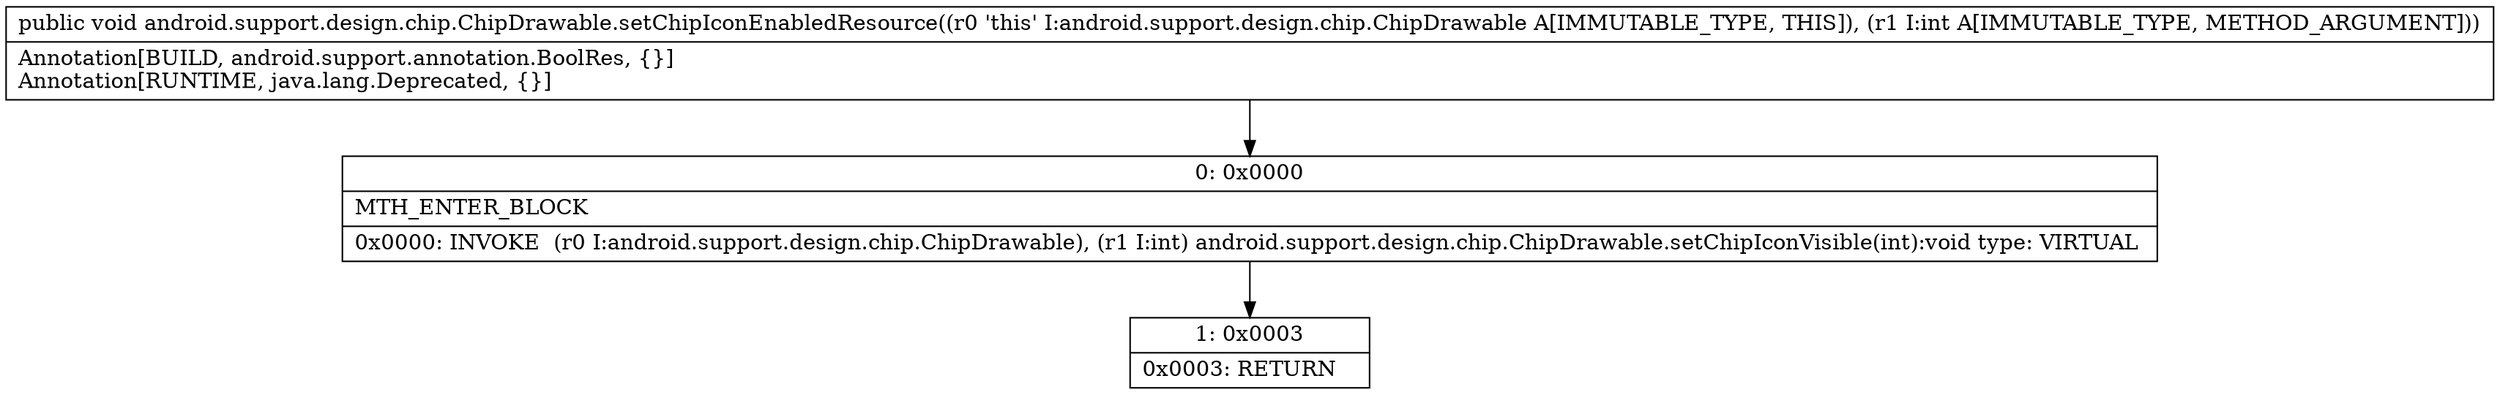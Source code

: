 digraph "CFG forandroid.support.design.chip.ChipDrawable.setChipIconEnabledResource(I)V" {
Node_0 [shape=record,label="{0\:\ 0x0000|MTH_ENTER_BLOCK\l|0x0000: INVOKE  (r0 I:android.support.design.chip.ChipDrawable), (r1 I:int) android.support.design.chip.ChipDrawable.setChipIconVisible(int):void type: VIRTUAL \l}"];
Node_1 [shape=record,label="{1\:\ 0x0003|0x0003: RETURN   \l}"];
MethodNode[shape=record,label="{public void android.support.design.chip.ChipDrawable.setChipIconEnabledResource((r0 'this' I:android.support.design.chip.ChipDrawable A[IMMUTABLE_TYPE, THIS]), (r1 I:int A[IMMUTABLE_TYPE, METHOD_ARGUMENT]))  | Annotation[BUILD, android.support.annotation.BoolRes, \{\}]\lAnnotation[RUNTIME, java.lang.Deprecated, \{\}]\l}"];
MethodNode -> Node_0;
Node_0 -> Node_1;
}

